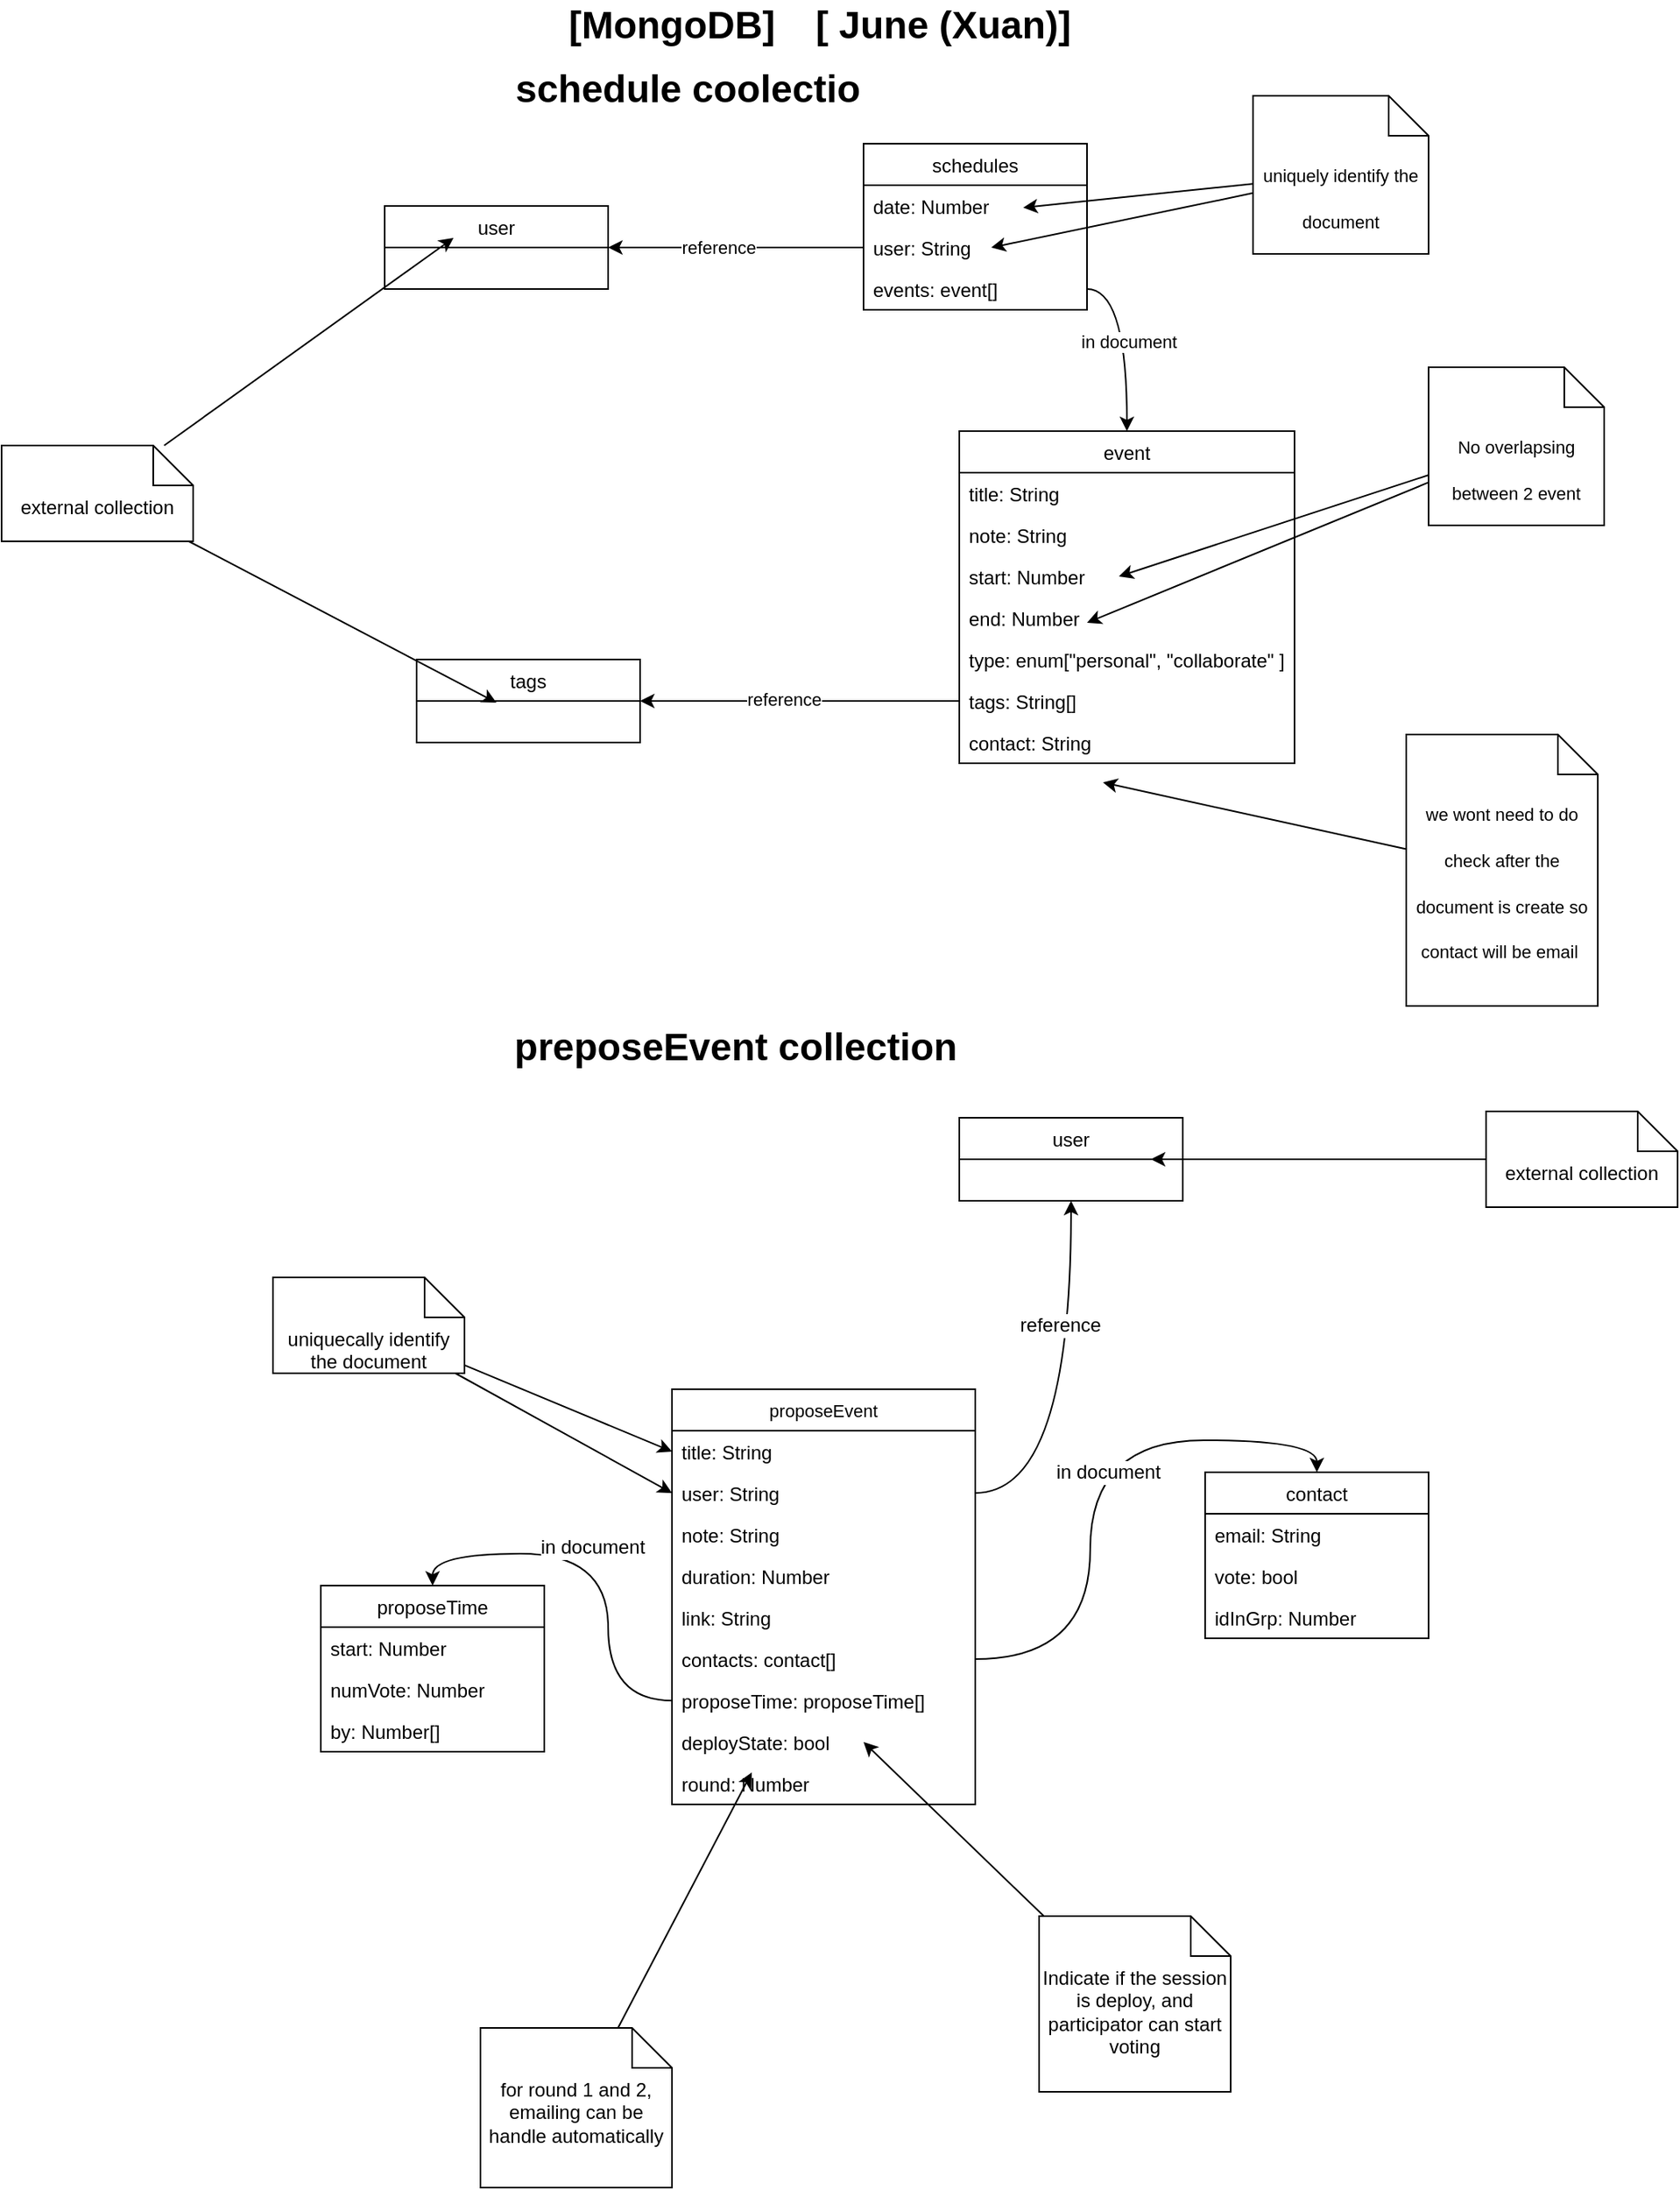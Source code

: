 <mxfile version="14.9.9" type="device"><diagram id="faUe4fqklvguRg7bJn1R" name="Page-1"><mxGraphModel dx="1700" dy="1538" grid="1" gridSize="10" guides="1" tooltips="1" connect="1" arrows="1" fold="1" page="1" pageScale="1" pageWidth="827" pageHeight="1169" math="0" shadow="0"><root><mxCell id="0"/><mxCell id="1" parent="0"/><mxCell id="JEi16t3cRk-LA8QgSF1R-1" value="schedules" style="swimlane;fontStyle=0;childLayout=stackLayout;horizontal=1;startSize=26;fillColor=none;horizontalStack=0;resizeParent=1;resizeParentMax=0;resizeLast=0;collapsible=1;marginBottom=0;" vertex="1" parent="1"><mxGeometry x="170" y="160" width="140" height="104" as="geometry"/></mxCell><mxCell id="JEi16t3cRk-LA8QgSF1R-2" value="date: Number" style="text;strokeColor=none;fillColor=none;align=left;verticalAlign=top;spacingLeft=4;spacingRight=4;overflow=hidden;rotatable=0;points=[[0,0.5],[1,0.5]];portConstraint=eastwest;" vertex="1" parent="JEi16t3cRk-LA8QgSF1R-1"><mxGeometry y="26" width="140" height="26" as="geometry"/></mxCell><mxCell id="JEi16t3cRk-LA8QgSF1R-3" value="user: String" style="text;strokeColor=none;fillColor=none;align=left;verticalAlign=top;spacingLeft=4;spacingRight=4;overflow=hidden;rotatable=0;points=[[0,0.5],[1,0.5]];portConstraint=eastwest;" vertex="1" parent="JEi16t3cRk-LA8QgSF1R-1"><mxGeometry y="52" width="140" height="26" as="geometry"/></mxCell><mxCell id="JEi16t3cRk-LA8QgSF1R-4" value="events: event[]" style="text;strokeColor=none;fillColor=none;align=left;verticalAlign=top;spacingLeft=4;spacingRight=4;overflow=hidden;rotatable=0;points=[[0,0.5],[1,0.5]];portConstraint=eastwest;" vertex="1" parent="JEi16t3cRk-LA8QgSF1R-1"><mxGeometry y="78" width="140" height="26" as="geometry"/></mxCell><mxCell id="JEi16t3cRk-LA8QgSF1R-5" value="event" style="swimlane;fontStyle=0;childLayout=stackLayout;horizontal=1;startSize=26;fillColor=none;horizontalStack=0;resizeParent=1;resizeParentMax=0;resizeLast=0;collapsible=1;marginBottom=0;" vertex="1" parent="1"><mxGeometry x="230" y="340" width="210" height="208" as="geometry"/></mxCell><mxCell id="JEi16t3cRk-LA8QgSF1R-6" value="title: String    " style="text;strokeColor=none;fillColor=none;align=left;verticalAlign=top;spacingLeft=4;spacingRight=4;overflow=hidden;rotatable=0;points=[[0,0.5],[1,0.5]];portConstraint=eastwest;" vertex="1" parent="JEi16t3cRk-LA8QgSF1R-5"><mxGeometry y="26" width="210" height="26" as="geometry"/></mxCell><mxCell id="JEi16t3cRk-LA8QgSF1R-7" value="note: String" style="text;strokeColor=none;fillColor=none;align=left;verticalAlign=top;spacingLeft=4;spacingRight=4;overflow=hidden;rotatable=0;points=[[0,0.5],[1,0.5]];portConstraint=eastwest;" vertex="1" parent="JEi16t3cRk-LA8QgSF1R-5"><mxGeometry y="52" width="210" height="26" as="geometry"/></mxCell><mxCell id="JEi16t3cRk-LA8QgSF1R-8" value="start: Number" style="text;strokeColor=none;fillColor=none;align=left;verticalAlign=top;spacingLeft=4;spacingRight=4;overflow=hidden;rotatable=0;points=[[0,0.5],[1,0.5]];portConstraint=eastwest;" vertex="1" parent="JEi16t3cRk-LA8QgSF1R-5"><mxGeometry y="78" width="210" height="26" as="geometry"/></mxCell><mxCell id="JEi16t3cRk-LA8QgSF1R-9" value="end: Number" style="text;strokeColor=none;fillColor=none;align=left;verticalAlign=top;spacingLeft=4;spacingRight=4;overflow=hidden;rotatable=0;points=[[0,0.5],[1,0.5]];portConstraint=eastwest;" vertex="1" parent="JEi16t3cRk-LA8QgSF1R-5"><mxGeometry y="104" width="210" height="26" as="geometry"/></mxCell><mxCell id="JEi16t3cRk-LA8QgSF1R-10" value="type: enum[&quot;personal&quot;, &quot;collaborate&quot; ]" style="text;strokeColor=none;fillColor=none;align=left;verticalAlign=top;spacingLeft=4;spacingRight=4;overflow=hidden;rotatable=0;points=[[0,0.5],[1,0.5]];portConstraint=eastwest;" vertex="1" parent="JEi16t3cRk-LA8QgSF1R-5"><mxGeometry y="130" width="210" height="26" as="geometry"/></mxCell><mxCell id="JEi16t3cRk-LA8QgSF1R-12" value="tags: String[]" style="text;strokeColor=none;fillColor=none;align=left;verticalAlign=top;spacingLeft=4;spacingRight=4;overflow=hidden;rotatable=0;points=[[0,0.5],[1,0.5]];portConstraint=eastwest;" vertex="1" parent="JEi16t3cRk-LA8QgSF1R-5"><mxGeometry y="156" width="210" height="26" as="geometry"/></mxCell><mxCell id="JEi16t3cRk-LA8QgSF1R-13" value="contact: String" style="text;strokeColor=none;fillColor=none;align=left;verticalAlign=top;spacingLeft=4;spacingRight=4;overflow=hidden;rotatable=0;points=[[0,0.5],[1,0.5]];portConstraint=eastwest;" vertex="1" parent="JEi16t3cRk-LA8QgSF1R-5"><mxGeometry y="182" width="210" height="26" as="geometry"/></mxCell><mxCell id="JEi16t3cRk-LA8QgSF1R-15" style="edgeStyle=orthogonalEdgeStyle;rounded=0;orthogonalLoop=1;jettySize=auto;html=1;curved=1;" edge="1" parent="1" source="JEi16t3cRk-LA8QgSF1R-4" target="JEi16t3cRk-LA8QgSF1R-5"><mxGeometry relative="1" as="geometry"/></mxCell><mxCell id="JEi16t3cRk-LA8QgSF1R-16" value="in document" style="edgeLabel;html=1;align=center;verticalAlign=middle;resizable=0;points=[];" vertex="1" connectable="0" parent="JEi16t3cRk-LA8QgSF1R-15"><mxGeometry x="0.014" y="1" relative="1" as="geometry"><mxPoint as="offset"/></mxGeometry></mxCell><mxCell id="JEi16t3cRk-LA8QgSF1R-17" value="user" style="swimlane;fontStyle=0;childLayout=stackLayout;horizontal=1;startSize=26;fillColor=none;horizontalStack=0;resizeParent=1;resizeParentMax=0;resizeLast=0;collapsible=1;marginBottom=0;" vertex="1" parent="1"><mxGeometry x="-130" y="199" width="140" height="52" as="geometry"/></mxCell><mxCell id="JEi16t3cRk-LA8QgSF1R-21" style="edgeStyle=orthogonalEdgeStyle;rounded=0;orthogonalLoop=1;jettySize=auto;html=1;" edge="1" parent="1" source="JEi16t3cRk-LA8QgSF1R-3" target="JEi16t3cRk-LA8QgSF1R-17"><mxGeometry relative="1" as="geometry"/></mxCell><mxCell id="JEi16t3cRk-LA8QgSF1R-22" value="reference" style="edgeLabel;html=1;align=center;verticalAlign=middle;resizable=0;points=[];" vertex="1" connectable="0" parent="JEi16t3cRk-LA8QgSF1R-21"><mxGeometry x="0.144" relative="1" as="geometry"><mxPoint as="offset"/></mxGeometry></mxCell><mxCell id="JEi16t3cRk-LA8QgSF1R-23" value="tags" style="swimlane;fontStyle=0;childLayout=stackLayout;horizontal=1;startSize=26;fillColor=none;horizontalStack=0;resizeParent=1;resizeParentMax=0;resizeLast=0;collapsible=1;marginBottom=0;" vertex="1" parent="1"><mxGeometry x="-110" y="483" width="140" height="52" as="geometry"/></mxCell><mxCell id="JEi16t3cRk-LA8QgSF1R-27" style="edgeStyle=orthogonalEdgeStyle;rounded=0;orthogonalLoop=1;jettySize=auto;html=1;" edge="1" parent="1" source="JEi16t3cRk-LA8QgSF1R-12" target="JEi16t3cRk-LA8QgSF1R-23"><mxGeometry relative="1" as="geometry"/></mxCell><mxCell id="JEi16t3cRk-LA8QgSF1R-28" value="reference" style="edgeLabel;html=1;align=center;verticalAlign=middle;resizable=0;points=[];" vertex="1" connectable="0" parent="JEi16t3cRk-LA8QgSF1R-27"><mxGeometry x="0.1" y="-1" relative="1" as="geometry"><mxPoint as="offset"/></mxGeometry></mxCell><mxCell id="JEi16t3cRk-LA8QgSF1R-29" value="[MongoDB]" style="text;align=center;fontStyle=1;verticalAlign=middle;spacingLeft=3;spacingRight=3;strokeColor=none;rotatable=0;points=[[0,0.5],[1,0.5]];portConstraint=eastwest;fontSize=24;" vertex="1" parent="1"><mxGeometry x="10" y="70" width="80" height="26" as="geometry"/></mxCell><mxCell id="JEi16t3cRk-LA8QgSF1R-31" style="rounded=0;orthogonalLoop=1;jettySize=auto;html=1;fontSize=24;" edge="1" parent="1" source="JEi16t3cRk-LA8QgSF1R-30"><mxGeometry relative="1" as="geometry"><mxPoint x="270" y="200" as="targetPoint"/></mxGeometry></mxCell><mxCell id="JEi16t3cRk-LA8QgSF1R-32" style="edgeStyle=none;rounded=0;orthogonalLoop=1;jettySize=auto;html=1;fontSize=24;" edge="1" parent="1" source="JEi16t3cRk-LA8QgSF1R-30"><mxGeometry relative="1" as="geometry"><mxPoint x="250" y="225" as="targetPoint"/></mxGeometry></mxCell><mxCell id="JEi16t3cRk-LA8QgSF1R-30" value="&lt;font style=&quot;font-size: 11px&quot;&gt;uniquely identify the document&lt;/font&gt;" style="shape=note2;boundedLbl=1;whiteSpace=wrap;html=1;size=25;verticalAlign=top;align=center;fontSize=24;" vertex="1" parent="1"><mxGeometry x="414" y="130" width="110" height="99" as="geometry"/></mxCell><mxCell id="JEi16t3cRk-LA8QgSF1R-34" style="edgeStyle=none;rounded=0;orthogonalLoop=1;jettySize=auto;html=1;fontSize=24;" edge="1" parent="1" source="JEi16t3cRk-LA8QgSF1R-33"><mxGeometry relative="1" as="geometry"><mxPoint x="330" y="431" as="targetPoint"/></mxGeometry></mxCell><mxCell id="JEi16t3cRk-LA8QgSF1R-35" style="edgeStyle=none;rounded=0;orthogonalLoop=1;jettySize=auto;html=1;fontSize=24;" edge="1" parent="1" source="JEi16t3cRk-LA8QgSF1R-33"><mxGeometry relative="1" as="geometry"><mxPoint x="310" y="460" as="targetPoint"/></mxGeometry></mxCell><mxCell id="JEi16t3cRk-LA8QgSF1R-33" value="&lt;span style=&quot;font-size: 11px&quot;&gt;No overlapsing between 2 event&lt;/span&gt;" style="shape=note2;boundedLbl=1;whiteSpace=wrap;html=1;size=25;verticalAlign=top;align=center;fontSize=24;" vertex="1" parent="1"><mxGeometry x="524" y="300" width="110" height="99" as="geometry"/></mxCell><mxCell id="JEi16t3cRk-LA8QgSF1R-39" style="edgeStyle=none;rounded=0;orthogonalLoop=1;jettySize=auto;html=1;fontSize=24;" edge="1" parent="1" source="JEi16t3cRk-LA8QgSF1R-38"><mxGeometry relative="1" as="geometry"><mxPoint x="320" y="560" as="targetPoint"/></mxGeometry></mxCell><mxCell id="JEi16t3cRk-LA8QgSF1R-38" value="&lt;font style=&quot;font-size: 11px&quot;&gt;we wont need to do check after the document is create so contact will be email&amp;nbsp;&lt;/font&gt;" style="shape=note2;boundedLbl=1;whiteSpace=wrap;html=1;size=25;verticalAlign=top;align=center;fontSize=24;" vertex="1" parent="1"><mxGeometry x="510" y="530" width="120" height="170" as="geometry"/></mxCell><mxCell id="JEi16t3cRk-LA8QgSF1R-41" value="schedule coolectio" style="text;align=center;fontStyle=1;verticalAlign=middle;spacingLeft=3;spacingRight=3;strokeColor=none;rotatable=0;points=[[0,0.5],[1,0.5]];portConstraint=eastwest;fontSize=24;" vertex="1" parent="1"><mxGeometry x="20" y="110" width="80" height="26" as="geometry"/></mxCell><mxCell id="JEi16t3cRk-LA8QgSF1R-52" value="contact" style="swimlane;fontStyle=0;childLayout=stackLayout;horizontal=1;startSize=26;fillColor=none;horizontalStack=0;resizeParent=1;resizeParentMax=0;resizeLast=0;collapsible=1;marginBottom=0;fontFamily=Helvetica;fontSize=12;" vertex="1" parent="1"><mxGeometry x="384" y="992" width="140" height="104" as="geometry"/></mxCell><mxCell id="JEi16t3cRk-LA8QgSF1R-53" value="email: String" style="text;strokeColor=none;fillColor=none;align=left;verticalAlign=top;spacingLeft=4;spacingRight=4;overflow=hidden;rotatable=0;points=[[0,0.5],[1,0.5]];portConstraint=eastwest;" vertex="1" parent="JEi16t3cRk-LA8QgSF1R-52"><mxGeometry y="26" width="140" height="26" as="geometry"/></mxCell><mxCell id="JEi16t3cRk-LA8QgSF1R-54" value="vote: bool" style="text;strokeColor=none;fillColor=none;align=left;verticalAlign=top;spacingLeft=4;spacingRight=4;overflow=hidden;rotatable=0;points=[[0,0.5],[1,0.5]];portConstraint=eastwest;" vertex="1" parent="JEi16t3cRk-LA8QgSF1R-52"><mxGeometry y="52" width="140" height="26" as="geometry"/></mxCell><mxCell id="JEi16t3cRk-LA8QgSF1R-55" value="idInGrp: Number" style="text;strokeColor=none;fillColor=none;align=left;verticalAlign=top;spacingLeft=4;spacingRight=4;overflow=hidden;rotatable=0;points=[[0,0.5],[1,0.5]];portConstraint=eastwest;" vertex="1" parent="JEi16t3cRk-LA8QgSF1R-52"><mxGeometry y="78" width="140" height="26" as="geometry"/></mxCell><mxCell id="JEi16t3cRk-LA8QgSF1R-56" style="edgeStyle=orthogonalEdgeStyle;curved=1;rounded=0;orthogonalLoop=1;jettySize=auto;html=1;entryX=0.5;entryY=0;entryDx=0;entryDy=0;fontFamily=Helvetica;fontSize=12;" edge="1" parent="1" source="JEi16t3cRk-LA8QgSF1R-48" target="JEi16t3cRk-LA8QgSF1R-52"><mxGeometry relative="1" as="geometry"/></mxCell><mxCell id="JEi16t3cRk-LA8QgSF1R-64" value="in document" style="edgeLabel;html=1;align=center;verticalAlign=middle;resizable=0;points=[];fontSize=12;fontFamily=Helvetica;" vertex="1" connectable="0" parent="JEi16t3cRk-LA8QgSF1R-56"><mxGeometry x="0.018" y="-11" relative="1" as="geometry"><mxPoint as="offset"/></mxGeometry></mxCell><mxCell id="JEi16t3cRk-LA8QgSF1R-58" value="proposeTime" style="swimlane;fontStyle=0;childLayout=stackLayout;horizontal=1;startSize=26;fillColor=none;horizontalStack=0;resizeParent=1;resizeParentMax=0;resizeLast=0;collapsible=1;marginBottom=0;fontFamily=Helvetica;fontSize=12;" vertex="1" parent="1"><mxGeometry x="-170" y="1063" width="140" height="104" as="geometry"/></mxCell><mxCell id="JEi16t3cRk-LA8QgSF1R-59" value="start: Number" style="text;strokeColor=none;fillColor=none;align=left;verticalAlign=top;spacingLeft=4;spacingRight=4;overflow=hidden;rotatable=0;points=[[0,0.5],[1,0.5]];portConstraint=eastwest;" vertex="1" parent="JEi16t3cRk-LA8QgSF1R-58"><mxGeometry y="26" width="140" height="26" as="geometry"/></mxCell><mxCell id="JEi16t3cRk-LA8QgSF1R-60" value="numVote: Number" style="text;strokeColor=none;fillColor=none;align=left;verticalAlign=top;spacingLeft=4;spacingRight=4;overflow=hidden;rotatable=0;points=[[0,0.5],[1,0.5]];portConstraint=eastwest;" vertex="1" parent="JEi16t3cRk-LA8QgSF1R-58"><mxGeometry y="52" width="140" height="26" as="geometry"/></mxCell><mxCell id="JEi16t3cRk-LA8QgSF1R-61" value="by: Number[]" style="text;strokeColor=none;fillColor=none;align=left;verticalAlign=top;spacingLeft=4;spacingRight=4;overflow=hidden;rotatable=0;points=[[0,0.5],[1,0.5]];portConstraint=eastwest;" vertex="1" parent="JEi16t3cRk-LA8QgSF1R-58"><mxGeometry y="78" width="140" height="26" as="geometry"/></mxCell><mxCell id="JEi16t3cRk-LA8QgSF1R-62" style="edgeStyle=orthogonalEdgeStyle;curved=1;rounded=0;orthogonalLoop=1;jettySize=auto;html=1;entryX=0.5;entryY=0;entryDx=0;entryDy=0;fontFamily=Helvetica;fontSize=12;" edge="1" parent="1" source="JEi16t3cRk-LA8QgSF1R-49" target="JEi16t3cRk-LA8QgSF1R-58"><mxGeometry relative="1" as="geometry"/></mxCell><mxCell id="JEi16t3cRk-LA8QgSF1R-63" value="in document" style="edgeLabel;html=1;align=center;verticalAlign=middle;resizable=0;points=[];fontSize=12;fontFamily=Helvetica;" vertex="1" connectable="0" parent="JEi16t3cRk-LA8QgSF1R-62"><mxGeometry x="-0.106" y="11" relative="1" as="geometry"><mxPoint x="1" y="-19" as="offset"/></mxGeometry></mxCell><mxCell id="JEi16t3cRk-LA8QgSF1R-66" style="rounded=0;orthogonalLoop=1;jettySize=auto;html=1;fontFamily=Helvetica;fontSize=12;" edge="1" parent="1" source="JEi16t3cRk-LA8QgSF1R-65"><mxGeometry relative="1" as="geometry"><mxPoint x="170" y="1161" as="targetPoint"/></mxGeometry></mxCell><mxCell id="JEi16t3cRk-LA8QgSF1R-65" value="Indicate if the session is deploy, and participator can start voting" style="shape=note2;boundedLbl=1;whiteSpace=wrap;html=1;size=25;verticalAlign=top;align=center;fontFamily=Helvetica;fontSize=12;" vertex="1" parent="1"><mxGeometry x="280" y="1270" width="120" height="110" as="geometry"/></mxCell><mxCell id="JEi16t3cRk-LA8QgSF1R-68" style="edgeStyle=none;rounded=0;orthogonalLoop=1;jettySize=auto;html=1;entryX=0.263;entryY=0.231;entryDx=0;entryDy=0;entryPerimeter=0;fontFamily=Helvetica;fontSize=12;" edge="1" parent="1" source="JEi16t3cRk-LA8QgSF1R-67" target="JEi16t3cRk-LA8QgSF1R-51"><mxGeometry relative="1" as="geometry"/></mxCell><mxCell id="JEi16t3cRk-LA8QgSF1R-67" value="for round 1 and 2,&lt;br&gt;emailing can be handle automatically" style="shape=note2;boundedLbl=1;whiteSpace=wrap;html=1;size=25;verticalAlign=top;align=center;fontFamily=Helvetica;fontSize=12;" vertex="1" parent="1"><mxGeometry x="-70" y="1340" width="120" height="100" as="geometry"/></mxCell><mxCell id="JEi16t3cRk-LA8QgSF1R-42" value="proposeEvent" style="swimlane;fontStyle=0;childLayout=stackLayout;horizontal=1;startSize=26;fillColor=none;horizontalStack=0;resizeParent=1;resizeParentMax=0;resizeLast=0;collapsible=1;marginBottom=0;fontSize=11;" vertex="1" parent="1"><mxGeometry x="50" y="940" width="190" height="260" as="geometry"/></mxCell><mxCell id="JEi16t3cRk-LA8QgSF1R-43" value="title: String" style="text;strokeColor=none;fillColor=none;align=left;verticalAlign=top;spacingLeft=4;spacingRight=4;overflow=hidden;rotatable=0;points=[[0,0.5],[1,0.5]];portConstraint=eastwest;fontSize=12;fontFamily=Helvetica;" vertex="1" parent="JEi16t3cRk-LA8QgSF1R-42"><mxGeometry y="26" width="190" height="26" as="geometry"/></mxCell><mxCell id="JEi16t3cRk-LA8QgSF1R-44" value="user: String" style="text;strokeColor=none;fillColor=none;align=left;verticalAlign=top;spacingLeft=4;spacingRight=4;overflow=hidden;rotatable=0;points=[[0,0.5],[1,0.5]];portConstraint=eastwest;" vertex="1" parent="JEi16t3cRk-LA8QgSF1R-42"><mxGeometry y="52" width="190" height="26" as="geometry"/></mxCell><mxCell id="JEi16t3cRk-LA8QgSF1R-45" value="note: String" style="text;strokeColor=none;fillColor=none;align=left;verticalAlign=top;spacingLeft=4;spacingRight=4;overflow=hidden;rotatable=0;points=[[0,0.5],[1,0.5]];portConstraint=eastwest;" vertex="1" parent="JEi16t3cRk-LA8QgSF1R-42"><mxGeometry y="78" width="190" height="26" as="geometry"/></mxCell><mxCell id="JEi16t3cRk-LA8QgSF1R-46" value="duration: Number" style="text;strokeColor=none;fillColor=none;align=left;verticalAlign=top;spacingLeft=4;spacingRight=4;overflow=hidden;rotatable=0;points=[[0,0.5],[1,0.5]];portConstraint=eastwest;fontFamily=Helvetica;fontSize=12;" vertex="1" parent="JEi16t3cRk-LA8QgSF1R-42"><mxGeometry y="104" width="190" height="26" as="geometry"/></mxCell><mxCell id="JEi16t3cRk-LA8QgSF1R-47" value="link: String" style="text;strokeColor=none;fillColor=none;align=left;verticalAlign=top;spacingLeft=4;spacingRight=4;overflow=hidden;rotatable=0;points=[[0,0.5],[1,0.5]];portConstraint=eastwest;fontFamily=Helvetica;fontSize=12;" vertex="1" parent="JEi16t3cRk-LA8QgSF1R-42"><mxGeometry y="130" width="190" height="26" as="geometry"/></mxCell><mxCell id="JEi16t3cRk-LA8QgSF1R-48" value="contacts: contact[]" style="text;strokeColor=none;fillColor=none;align=left;verticalAlign=top;spacingLeft=4;spacingRight=4;overflow=hidden;rotatable=0;points=[[0,0.5],[1,0.5]];portConstraint=eastwest;fontFamily=Helvetica;fontSize=12;" vertex="1" parent="JEi16t3cRk-LA8QgSF1R-42"><mxGeometry y="156" width="190" height="26" as="geometry"/></mxCell><mxCell id="JEi16t3cRk-LA8QgSF1R-49" value="proposeTime: proposeTime[]" style="text;strokeColor=none;fillColor=none;align=left;verticalAlign=top;spacingLeft=4;spacingRight=4;overflow=hidden;rotatable=0;points=[[0,0.5],[1,0.5]];portConstraint=eastwest;fontFamily=Helvetica;fontSize=12;" vertex="1" parent="JEi16t3cRk-LA8QgSF1R-42"><mxGeometry y="182" width="190" height="26" as="geometry"/></mxCell><mxCell id="JEi16t3cRk-LA8QgSF1R-50" value="deployState: bool" style="text;strokeColor=none;fillColor=none;align=left;verticalAlign=top;spacingLeft=4;spacingRight=4;overflow=hidden;rotatable=0;points=[[0,0.5],[1,0.5]];portConstraint=eastwest;fontFamily=Helvetica;fontSize=12;" vertex="1" parent="JEi16t3cRk-LA8QgSF1R-42"><mxGeometry y="208" width="190" height="26" as="geometry"/></mxCell><mxCell id="JEi16t3cRk-LA8QgSF1R-51" value="round: Number" style="text;strokeColor=none;fillColor=none;align=left;verticalAlign=top;spacingLeft=4;spacingRight=4;overflow=hidden;rotatable=0;points=[[0,0.5],[1,0.5]];portConstraint=eastwest;fontFamily=Helvetica;fontSize=12;" vertex="1" parent="JEi16t3cRk-LA8QgSF1R-42"><mxGeometry y="234" width="190" height="26" as="geometry"/></mxCell><mxCell id="JEi16t3cRk-LA8QgSF1R-70" style="edgeStyle=none;rounded=0;orthogonalLoop=1;jettySize=auto;html=1;entryX=0;entryY=0.5;entryDx=0;entryDy=0;fontFamily=Helvetica;fontSize=12;" edge="1" parent="1" source="JEi16t3cRk-LA8QgSF1R-69" target="JEi16t3cRk-LA8QgSF1R-43"><mxGeometry relative="1" as="geometry"/></mxCell><mxCell id="JEi16t3cRk-LA8QgSF1R-71" style="edgeStyle=none;rounded=0;orthogonalLoop=1;jettySize=auto;html=1;entryX=0;entryY=0.5;entryDx=0;entryDy=0;fontFamily=Helvetica;fontSize=12;" edge="1" parent="1" source="JEi16t3cRk-LA8QgSF1R-69" target="JEi16t3cRk-LA8QgSF1R-44"><mxGeometry relative="1" as="geometry"/></mxCell><mxCell id="JEi16t3cRk-LA8QgSF1R-69" value="uniquecally identify the document" style="shape=note2;boundedLbl=1;whiteSpace=wrap;html=1;size=25;verticalAlign=top;align=center;fontFamily=Helvetica;fontSize=12;" vertex="1" parent="1"><mxGeometry x="-200" y="870" width="120" height="60" as="geometry"/></mxCell><mxCell id="JEi16t3cRk-LA8QgSF1R-72" value="user" style="swimlane;fontStyle=0;childLayout=stackLayout;horizontal=1;startSize=26;fillColor=none;horizontalStack=0;resizeParent=1;resizeParentMax=0;resizeLast=0;collapsible=1;marginBottom=0;" vertex="1" parent="1"><mxGeometry x="230" y="770" width="140" height="52" as="geometry"/></mxCell><mxCell id="JEi16t3cRk-LA8QgSF1R-73" style="edgeStyle=orthogonalEdgeStyle;rounded=0;orthogonalLoop=1;jettySize=auto;html=1;fontFamily=Helvetica;fontSize=12;curved=1;" edge="1" parent="1" source="JEi16t3cRk-LA8QgSF1R-44" target="JEi16t3cRk-LA8QgSF1R-72"><mxGeometry relative="1" as="geometry"/></mxCell><mxCell id="JEi16t3cRk-LA8QgSF1R-74" value="reference" style="edgeLabel;html=1;align=center;verticalAlign=middle;resizable=0;points=[];fontSize=12;fontFamily=Helvetica;" vertex="1" connectable="0" parent="JEi16t3cRk-LA8QgSF1R-73"><mxGeometry x="0.361" y="7" relative="1" as="geometry"><mxPoint as="offset"/></mxGeometry></mxCell><mxCell id="JEi16t3cRk-LA8QgSF1R-75" value="preposeEvent collection" style="text;align=center;fontStyle=1;verticalAlign=middle;spacingLeft=3;spacingRight=3;strokeColor=none;rotatable=0;points=[[0,0.5],[1,0.5]];portConstraint=eastwest;fontSize=24;" vertex="1" parent="1"><mxGeometry x="50" y="710" width="80" height="26" as="geometry"/></mxCell><mxCell id="JEi16t3cRk-LA8QgSF1R-76" value="[ June (Xuan)]" style="text;align=center;fontStyle=1;verticalAlign=middle;spacingLeft=3;spacingRight=3;strokeColor=none;rotatable=0;points=[[0,0.5],[1,0.5]];portConstraint=eastwest;fontSize=24;" vertex="1" parent="1"><mxGeometry x="180" y="70" width="80" height="26" as="geometry"/></mxCell><mxCell id="JEi16t3cRk-LA8QgSF1R-81" style="rounded=0;orthogonalLoop=1;jettySize=auto;html=1;entryX=0.308;entryY=0.385;entryDx=0;entryDy=0;entryPerimeter=0;fontFamily=Helvetica;fontSize=12;" edge="1" parent="1" source="JEi16t3cRk-LA8QgSF1R-80" target="JEi16t3cRk-LA8QgSF1R-17"><mxGeometry relative="1" as="geometry"/></mxCell><mxCell id="JEi16t3cRk-LA8QgSF1R-82" style="edgeStyle=none;rounded=0;orthogonalLoop=1;jettySize=auto;html=1;fontFamily=Helvetica;fontSize=12;" edge="1" parent="1" source="JEi16t3cRk-LA8QgSF1R-80"><mxGeometry relative="1" as="geometry"><mxPoint x="-60.0" y="510" as="targetPoint"/></mxGeometry></mxCell><mxCell id="JEi16t3cRk-LA8QgSF1R-80" value="external collection" style="shape=note2;boundedLbl=1;whiteSpace=wrap;html=1;size=25;verticalAlign=top;align=center;fontFamily=Helvetica;fontSize=12;" vertex="1" parent="1"><mxGeometry x="-370" y="349" width="120" height="60" as="geometry"/></mxCell><mxCell id="JEi16t3cRk-LA8QgSF1R-84" style="edgeStyle=none;rounded=0;orthogonalLoop=1;jettySize=auto;html=1;fontFamily=Helvetica;fontSize=12;" edge="1" parent="1" source="JEi16t3cRk-LA8QgSF1R-83"><mxGeometry relative="1" as="geometry"><mxPoint x="350.0" y="796" as="targetPoint"/></mxGeometry></mxCell><mxCell id="JEi16t3cRk-LA8QgSF1R-83" value="external collection" style="shape=note2;boundedLbl=1;whiteSpace=wrap;html=1;size=25;verticalAlign=top;align=center;fontFamily=Helvetica;fontSize=12;" vertex="1" parent="1"><mxGeometry x="560" y="766" width="120" height="60" as="geometry"/></mxCell></root></mxGraphModel></diagram></mxfile>